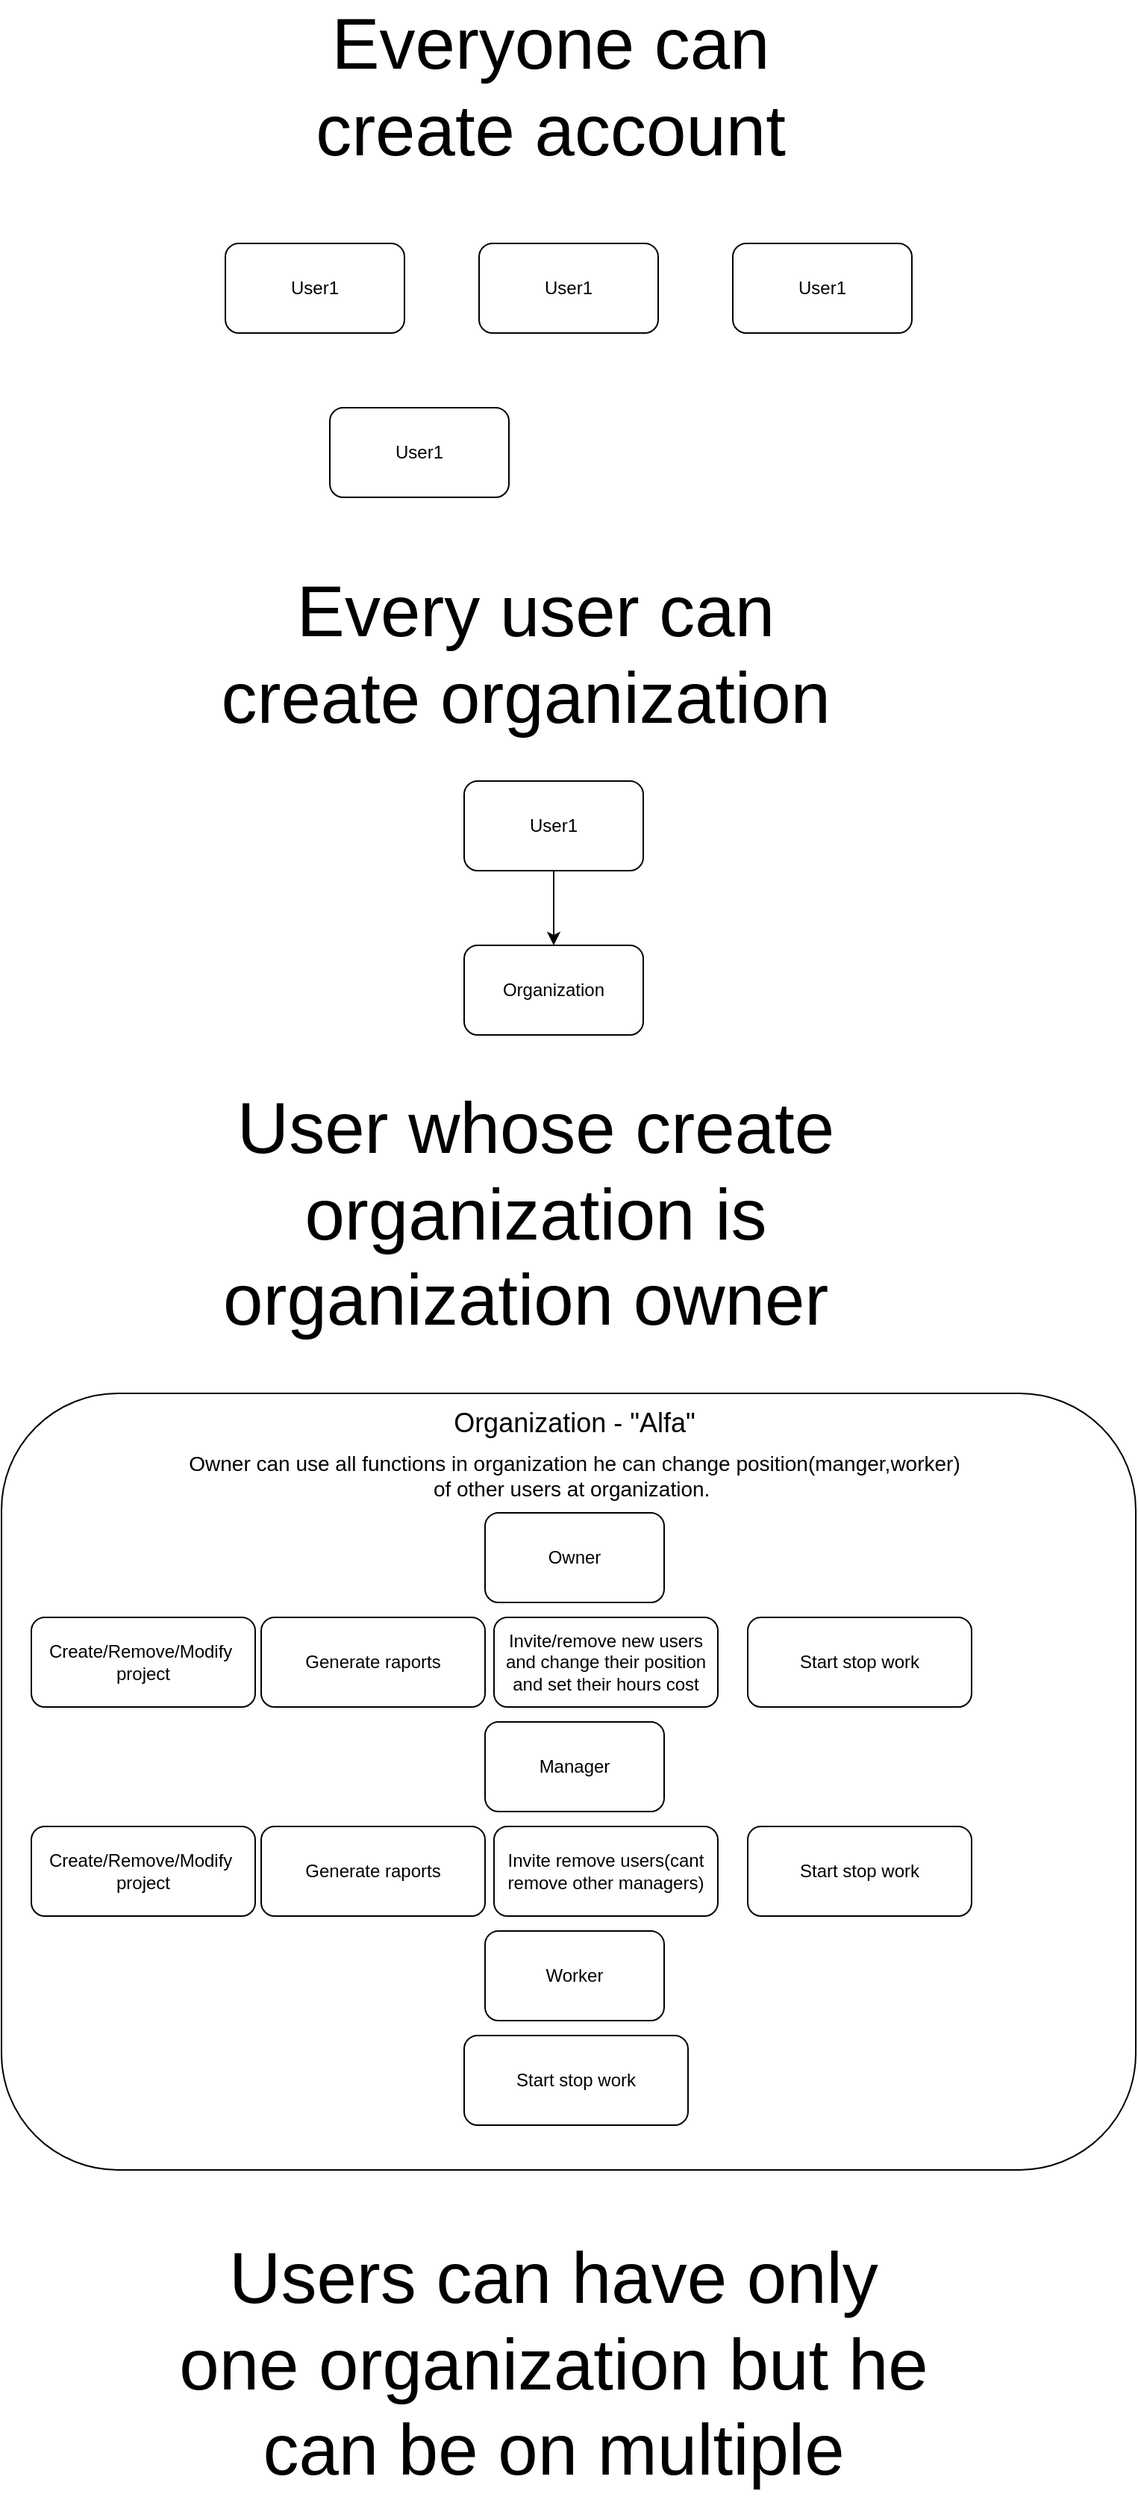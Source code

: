 <mxfile version="23.1.1" type="github">
  <diagram name="Strona-1" id="KYNyZUIns6j13QtR6GxY">
    <mxGraphModel dx="1674" dy="746" grid="1" gridSize="10" guides="1" tooltips="1" connect="1" arrows="1" fold="1" page="1" pageScale="1" pageWidth="827" pageHeight="1169" math="0" shadow="0">
      <root>
        <mxCell id="0" />
        <mxCell id="1" parent="0" />
        <mxCell id="HRf-YhadqeN-IvSiHAQh-1" value="User1" style="rounded=1;whiteSpace=wrap;html=1;" vertex="1" parent="1">
          <mxGeometry x="350" y="350" width="120" height="60" as="geometry" />
        </mxCell>
        <mxCell id="HRf-YhadqeN-IvSiHAQh-2" value="User1" style="rounded=1;whiteSpace=wrap;html=1;" vertex="1" parent="1">
          <mxGeometry x="180" y="350" width="120" height="60" as="geometry" />
        </mxCell>
        <mxCell id="HRf-YhadqeN-IvSiHAQh-3" value="User1" style="rounded=1;whiteSpace=wrap;html=1;" vertex="1" parent="1">
          <mxGeometry x="520" y="350" width="120" height="60" as="geometry" />
        </mxCell>
        <mxCell id="HRf-YhadqeN-IvSiHAQh-4" value="User1" style="rounded=1;whiteSpace=wrap;html=1;" vertex="1" parent="1">
          <mxGeometry x="250" y="460" width="120" height="60" as="geometry" />
        </mxCell>
        <mxCell id="HRf-YhadqeN-IvSiHAQh-5" value="&lt;font style=&quot;font-size: 48px;&quot;&gt;Everyone can create account&lt;/font&gt;" style="text;html=1;strokeColor=none;fillColor=none;align=center;verticalAlign=middle;whiteSpace=wrap;rounded=0;" vertex="1" parent="1">
          <mxGeometry x="180" y="190" width="436" height="110" as="geometry" />
        </mxCell>
        <mxCell id="HRf-YhadqeN-IvSiHAQh-6" value="&lt;font style=&quot;font-size: 48px;&quot;&gt;Every user can create organization&amp;nbsp;&lt;/font&gt;" style="text;html=1;strokeColor=none;fillColor=none;align=center;verticalAlign=middle;whiteSpace=wrap;rounded=0;" vertex="1" parent="1">
          <mxGeometry x="170" y="570" width="436" height="110" as="geometry" />
        </mxCell>
        <mxCell id="HRf-YhadqeN-IvSiHAQh-7" value="User1" style="rounded=1;whiteSpace=wrap;html=1;" vertex="1" parent="1">
          <mxGeometry x="340" y="710" width="120" height="60" as="geometry" />
        </mxCell>
        <mxCell id="HRf-YhadqeN-IvSiHAQh-8" value="" style="endArrow=classic;html=1;rounded=0;exitX=0.5;exitY=1;exitDx=0;exitDy=0;" edge="1" parent="1" source="HRf-YhadqeN-IvSiHAQh-7">
          <mxGeometry width="50" height="50" relative="1" as="geometry">
            <mxPoint x="690" y="770" as="sourcePoint" />
            <mxPoint x="400" y="820" as="targetPoint" />
          </mxGeometry>
        </mxCell>
        <mxCell id="HRf-YhadqeN-IvSiHAQh-9" value="Organization" style="rounded=1;whiteSpace=wrap;html=1;" vertex="1" parent="1">
          <mxGeometry x="340" y="820" width="120" height="60" as="geometry" />
        </mxCell>
        <mxCell id="HRf-YhadqeN-IvSiHAQh-10" value="&lt;font style=&quot;font-size: 48px;&quot;&gt;User whose create organization is organization owner&amp;nbsp;&lt;/font&gt;" style="text;html=1;strokeColor=none;fillColor=none;align=center;verticalAlign=middle;whiteSpace=wrap;rounded=0;" vertex="1" parent="1">
          <mxGeometry x="128" y="910" width="520" height="180" as="geometry" />
        </mxCell>
        <mxCell id="HRf-YhadqeN-IvSiHAQh-11" value="" style="rounded=1;whiteSpace=wrap;html=1;" vertex="1" parent="1">
          <mxGeometry x="30" y="1120" width="760" height="520" as="geometry" />
        </mxCell>
        <mxCell id="HRf-YhadqeN-IvSiHAQh-12" value="&lt;font style=&quot;font-size: 18px;&quot;&gt;Organization - &quot;Alfa&quot;&lt;/font&gt;" style="text;html=1;strokeColor=none;fillColor=none;align=center;verticalAlign=middle;whiteSpace=wrap;rounded=0;" vertex="1" parent="1">
          <mxGeometry x="154" y="1050" width="520" height="180" as="geometry" />
        </mxCell>
        <mxCell id="HRf-YhadqeN-IvSiHAQh-13" value="Owner" style="rounded=1;whiteSpace=wrap;html=1;" vertex="1" parent="1">
          <mxGeometry x="354" y="1200" width="120" height="60" as="geometry" />
        </mxCell>
        <mxCell id="HRf-YhadqeN-IvSiHAQh-16" value="&lt;font style=&quot;font-size: 14px;&quot;&gt;Owner can use all functions in organization he can change position(manger,worker) of other users at organization.&amp;nbsp;&lt;/font&gt;" style="text;html=1;strokeColor=none;fillColor=none;align=center;verticalAlign=middle;whiteSpace=wrap;rounded=0;" vertex="1" parent="1">
          <mxGeometry x="154" y="1150" width="520" height="50" as="geometry" />
        </mxCell>
        <mxCell id="HRf-YhadqeN-IvSiHAQh-17" value="Create/Remove/Modify&amp;nbsp; project" style="rounded=1;whiteSpace=wrap;html=1;" vertex="1" parent="1">
          <mxGeometry x="50" y="1270" width="150" height="60" as="geometry" />
        </mxCell>
        <mxCell id="HRf-YhadqeN-IvSiHAQh-19" value="Generate raports" style="rounded=1;whiteSpace=wrap;html=1;" vertex="1" parent="1">
          <mxGeometry x="204" y="1270" width="150" height="60" as="geometry" />
        </mxCell>
        <mxCell id="HRf-YhadqeN-IvSiHAQh-20" value="Invite/remove new users and change their position and set their hours cost" style="rounded=1;whiteSpace=wrap;html=1;" vertex="1" parent="1">
          <mxGeometry x="360" y="1270" width="150" height="60" as="geometry" />
        </mxCell>
        <mxCell id="HRf-YhadqeN-IvSiHAQh-21" value="Start stop work" style="rounded=1;whiteSpace=wrap;html=1;" vertex="1" parent="1">
          <mxGeometry x="530" y="1270" width="150" height="60" as="geometry" />
        </mxCell>
        <mxCell id="HRf-YhadqeN-IvSiHAQh-22" value="Manager" style="rounded=1;whiteSpace=wrap;html=1;" vertex="1" parent="1">
          <mxGeometry x="354" y="1340" width="120" height="60" as="geometry" />
        </mxCell>
        <mxCell id="HRf-YhadqeN-IvSiHAQh-23" value="Create/Remove/Modify&amp;nbsp; project" style="rounded=1;whiteSpace=wrap;html=1;" vertex="1" parent="1">
          <mxGeometry x="50" y="1410" width="150" height="60" as="geometry" />
        </mxCell>
        <mxCell id="HRf-YhadqeN-IvSiHAQh-24" value="Generate raports" style="rounded=1;whiteSpace=wrap;html=1;" vertex="1" parent="1">
          <mxGeometry x="204" y="1410" width="150" height="60" as="geometry" />
        </mxCell>
        <mxCell id="HRf-YhadqeN-IvSiHAQh-25" value="Invite remove users(cant remove other managers)" style="rounded=1;whiteSpace=wrap;html=1;" vertex="1" parent="1">
          <mxGeometry x="360" y="1410" width="150" height="60" as="geometry" />
        </mxCell>
        <mxCell id="HRf-YhadqeN-IvSiHAQh-26" value="Start stop work" style="rounded=1;whiteSpace=wrap;html=1;" vertex="1" parent="1">
          <mxGeometry x="530" y="1410" width="150" height="60" as="geometry" />
        </mxCell>
        <mxCell id="HRf-YhadqeN-IvSiHAQh-27" value="Worker" style="rounded=1;whiteSpace=wrap;html=1;" vertex="1" parent="1">
          <mxGeometry x="354" y="1480" width="120" height="60" as="geometry" />
        </mxCell>
        <mxCell id="HRf-YhadqeN-IvSiHAQh-28" value="Start stop work" style="rounded=1;whiteSpace=wrap;html=1;" vertex="1" parent="1">
          <mxGeometry x="340" y="1550" width="150" height="60" as="geometry" />
        </mxCell>
        <mxCell id="HRf-YhadqeN-IvSiHAQh-29" value="&lt;font style=&quot;font-size: 48px;&quot;&gt;Users can have only one organization but he can be on multiple&lt;/font&gt;" style="text;html=1;strokeColor=none;fillColor=none;align=center;verticalAlign=middle;whiteSpace=wrap;rounded=0;" vertex="1" parent="1">
          <mxGeometry x="140" y="1680" width="520" height="180" as="geometry" />
        </mxCell>
      </root>
    </mxGraphModel>
  </diagram>
</mxfile>
